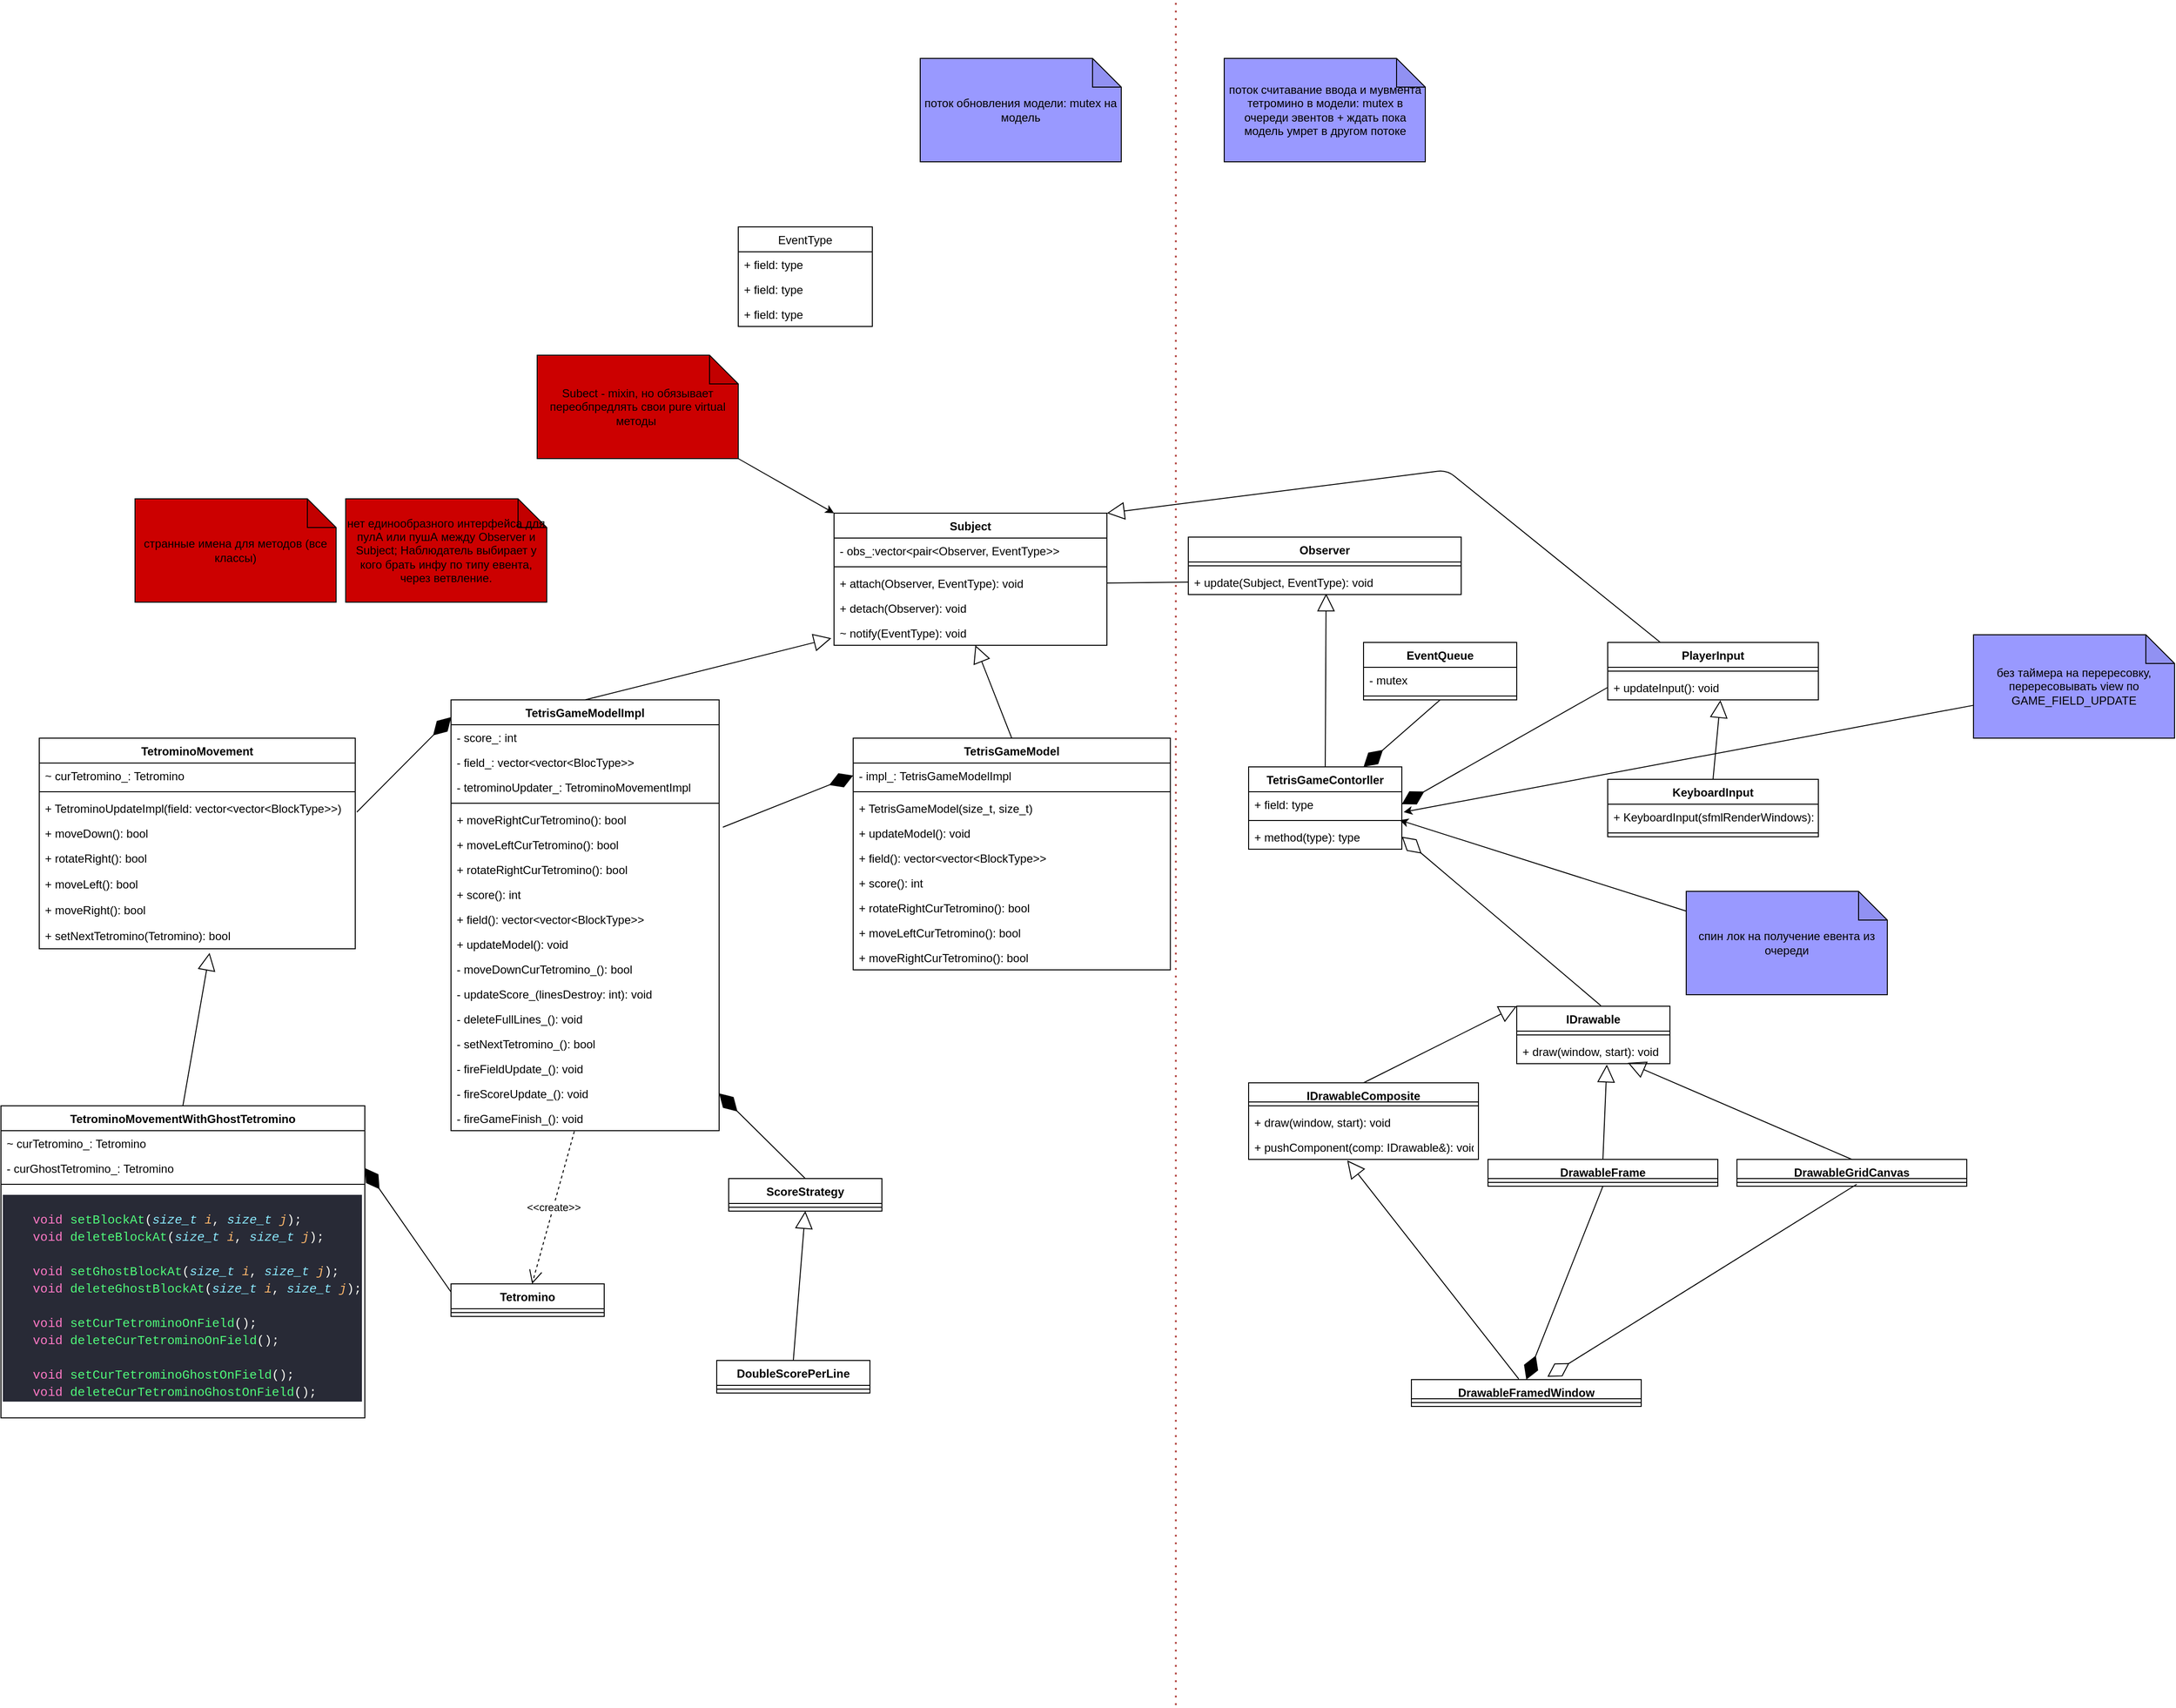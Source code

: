 <mxfile>
    <diagram id="_--73czT6XnS3qFvrzFN" name="Page-1">
        <mxGraphModel dx="2150" dy="1434" grid="1" gridSize="10" guides="1" tooltips="0" connect="1" arrows="1" fold="1" page="1" pageScale="1" pageWidth="850" pageHeight="1100" math="0" shadow="0">
            <root>
                <mxCell id="0"/>
                <mxCell id="1" parent="0"/>
                <mxCell id="6" value="IDrawable&#10;" style="swimlane;fontStyle=1;align=center;verticalAlign=top;childLayout=stackLayout;horizontal=1;startSize=26;horizontalStack=0;resizeParent=1;resizeParentMax=0;resizeLast=0;collapsible=1;marginBottom=0;" parent="1" vertex="1">
                    <mxGeometry x="1673" y="1140" width="160" height="60" as="geometry"/>
                </mxCell>
                <mxCell id="8" value="" style="line;strokeWidth=1;fillColor=none;align=left;verticalAlign=middle;spacingTop=-1;spacingLeft=3;spacingRight=3;rotatable=0;labelPosition=right;points=[];portConstraint=eastwest;strokeColor=inherit;" parent="6" vertex="1">
                    <mxGeometry y="26" width="160" height="8" as="geometry"/>
                </mxCell>
                <mxCell id="9" value="+ draw(window, start): void" style="text;strokeColor=none;fillColor=none;align=left;verticalAlign=top;spacingLeft=4;spacingRight=4;overflow=hidden;rotatable=0;points=[[0,0.5],[1,0.5]];portConstraint=eastwest;" parent="6" vertex="1">
                    <mxGeometry y="34" width="160" height="26" as="geometry"/>
                </mxCell>
                <mxCell id="10" value="IDrawableComposite&#10;&#10;" style="swimlane;fontStyle=1;align=center;verticalAlign=top;childLayout=stackLayout;horizontal=1;startSize=20;horizontalStack=0;resizeParent=1;resizeParentMax=0;resizeLast=0;collapsible=1;marginBottom=0;" parent="1" vertex="1">
                    <mxGeometry x="1393" y="1220" width="240" height="80" as="geometry"/>
                </mxCell>
                <mxCell id="11" value="" style="line;strokeWidth=1;fillColor=none;align=left;verticalAlign=middle;spacingTop=-1;spacingLeft=3;spacingRight=3;rotatable=0;labelPosition=right;points=[];portConstraint=eastwest;strokeColor=inherit;" parent="10" vertex="1">
                    <mxGeometry y="20" width="240" height="8" as="geometry"/>
                </mxCell>
                <mxCell id="12" value="+ draw(window, start): void" style="text;strokeColor=none;fillColor=none;align=left;verticalAlign=top;spacingLeft=4;spacingRight=4;overflow=hidden;rotatable=0;points=[[0,0.5],[1,0.5]];portConstraint=eastwest;" parent="10" vertex="1">
                    <mxGeometry y="28" width="240" height="26" as="geometry"/>
                </mxCell>
                <mxCell id="13" value="+ pushComponent(comp: IDrawable&amp;): void" style="text;strokeColor=none;fillColor=none;align=left;verticalAlign=top;spacingLeft=4;spacingRight=4;overflow=hidden;rotatable=0;points=[[0,0.5],[1,0.5]];portConstraint=eastwest;" parent="10" vertex="1">
                    <mxGeometry y="54" width="240" height="26" as="geometry"/>
                </mxCell>
                <mxCell id="15" value="" style="endArrow=block;endSize=16;endFill=0;html=1;entryX=0;entryY=0;entryDx=0;entryDy=0;exitX=0.5;exitY=0;exitDx=0;exitDy=0;" parent="1" source="10" target="6" edge="1">
                    <mxGeometry x="0.003" y="-21" width="160" relative="1" as="geometry">
                        <mxPoint x="1653" y="1400" as="sourcePoint"/>
                        <mxPoint x="1813" y="1400" as="targetPoint"/>
                        <mxPoint as="offset"/>
                    </mxGeometry>
                </mxCell>
                <mxCell id="16" value="DrawableFrame" style="swimlane;fontStyle=1;align=center;verticalAlign=top;childLayout=stackLayout;horizontal=1;startSize=20;horizontalStack=0;resizeParent=1;resizeParentMax=0;resizeLast=0;collapsible=1;marginBottom=0;" parent="1" vertex="1">
                    <mxGeometry x="1643" y="1300" width="240" height="28" as="geometry"/>
                </mxCell>
                <mxCell id="17" value="" style="line;strokeWidth=1;fillColor=none;align=left;verticalAlign=middle;spacingTop=-1;spacingLeft=3;spacingRight=3;rotatable=0;labelPosition=right;points=[];portConstraint=eastwest;strokeColor=inherit;" parent="16" vertex="1">
                    <mxGeometry y="20" width="240" height="8" as="geometry"/>
                </mxCell>
                <mxCell id="23" value="DrawableFramedWindow" style="swimlane;fontStyle=1;align=center;verticalAlign=top;childLayout=stackLayout;horizontal=1;startSize=20;horizontalStack=0;resizeParent=1;resizeParentMax=0;resizeLast=0;collapsible=1;marginBottom=0;" parent="1" vertex="1">
                    <mxGeometry x="1563" y="1530" width="240" height="28" as="geometry"/>
                </mxCell>
                <mxCell id="24" value="" style="line;strokeWidth=1;fillColor=none;align=left;verticalAlign=middle;spacingTop=-1;spacingLeft=3;spacingRight=3;rotatable=0;labelPosition=right;points=[];portConstraint=eastwest;strokeColor=inherit;" parent="23" vertex="1">
                    <mxGeometry y="20" width="240" height="8" as="geometry"/>
                </mxCell>
                <mxCell id="27" value="" style="endArrow=block;endSize=16;endFill=0;html=1;entryX=0.588;entryY=1.038;entryDx=0;entryDy=0;entryPerimeter=0;exitX=0.5;exitY=0;exitDx=0;exitDy=0;" parent="1" source="16" target="9" edge="1">
                    <mxGeometry x="0.003" y="-21" width="160" relative="1" as="geometry">
                        <mxPoint x="1493" y="1310" as="sourcePoint"/>
                        <mxPoint x="1691.08" y="1200.988" as="targetPoint"/>
                        <mxPoint as="offset"/>
                    </mxGeometry>
                </mxCell>
                <mxCell id="28" value="" style="endArrow=block;endSize=16;endFill=0;html=1;entryX=0.429;entryY=1.038;entryDx=0;entryDy=0;entryPerimeter=0;exitX=0.467;exitY=-0.025;exitDx=0;exitDy=0;exitPerimeter=0;" parent="1" source="23" target="13" edge="1">
                    <mxGeometry x="0.003" y="-21" width="160" relative="1" as="geometry">
                        <mxPoint x="1823" y="1310" as="sourcePoint"/>
                        <mxPoint x="1707.08" y="1200.988" as="targetPoint"/>
                        <mxPoint as="offset"/>
                    </mxGeometry>
                </mxCell>
                <mxCell id="31" value="DrawableGridCanvas" style="swimlane;fontStyle=1;align=center;verticalAlign=top;childLayout=stackLayout;horizontal=1;startSize=20;horizontalStack=0;resizeParent=1;resizeParentMax=0;resizeLast=0;collapsible=1;marginBottom=0;" parent="1" vertex="1">
                    <mxGeometry x="1903" y="1300" width="240" height="28" as="geometry"/>
                </mxCell>
                <mxCell id="32" value="" style="line;strokeWidth=1;fillColor=none;align=left;verticalAlign=middle;spacingTop=-1;spacingLeft=3;spacingRight=3;rotatable=0;labelPosition=right;points=[];portConstraint=eastwest;strokeColor=inherit;" parent="31" vertex="1">
                    <mxGeometry y="20" width="240" height="8" as="geometry"/>
                </mxCell>
                <mxCell id="34" value="" style="endArrow=block;endSize=16;endFill=0;html=1;entryX=0.725;entryY=0.962;entryDx=0;entryDy=0;entryPerimeter=0;exitX=0.5;exitY=0;exitDx=0;exitDy=0;" parent="1" source="31" target="9" edge="1">
                    <mxGeometry x="0.003" y="-21" width="160" relative="1" as="geometry">
                        <mxPoint x="1823" y="1310" as="sourcePoint"/>
                        <mxPoint x="1997.08" y="1230.988" as="targetPoint"/>
                        <mxPoint as="offset"/>
                    </mxGeometry>
                </mxCell>
                <mxCell id="36" value="" style="endArrow=diamondThin;endFill=0;endSize=24;html=1;exitX=0.521;exitY=0.75;exitDx=0;exitDy=0;entryX=0.592;entryY=-0.107;entryDx=0;entryDy=0;exitPerimeter=0;entryPerimeter=0;" parent="1" source="32" target="23" edge="1">
                    <mxGeometry width="160" relative="1" as="geometry">
                        <mxPoint x="1793" y="1338" as="sourcePoint"/>
                        <mxPoint x="1673" y="1520" as="targetPoint"/>
                    </mxGeometry>
                </mxCell>
                <mxCell id="37" value="" style="endArrow=diamondThin;endFill=1;endSize=24;html=1;exitX=0.5;exitY=1;exitDx=0;exitDy=0;entryX=0.5;entryY=0;entryDx=0;entryDy=0;" parent="1" source="16" target="23" edge="1">
                    <mxGeometry width="160" relative="1" as="geometry">
                        <mxPoint x="1783" y="1490" as="sourcePoint"/>
                        <mxPoint x="1943" y="1490" as="targetPoint"/>
                    </mxGeometry>
                </mxCell>
                <mxCell id="42" value="Tetromino" style="swimlane;fontStyle=1;align=center;verticalAlign=top;childLayout=stackLayout;horizontal=1;startSize=26;horizontalStack=0;resizeParent=1;resizeParentMax=0;resizeLast=0;collapsible=1;marginBottom=0;" parent="1" vertex="1">
                    <mxGeometry x="560" y="1430" width="160" height="34" as="geometry"/>
                </mxCell>
                <mxCell id="43" value="" style="line;strokeWidth=1;fillColor=none;align=left;verticalAlign=middle;spacingTop=-1;spacingLeft=3;spacingRight=3;rotatable=0;labelPosition=right;points=[];portConstraint=eastwest;strokeColor=inherit;" parent="42" vertex="1">
                    <mxGeometry y="26" width="160" height="8" as="geometry"/>
                </mxCell>
                <mxCell id="48" value="Subject" style="swimlane;fontStyle=1;align=center;verticalAlign=top;childLayout=stackLayout;horizontal=1;startSize=26;horizontalStack=0;resizeParent=1;resizeParentMax=0;resizeLast=0;collapsible=1;marginBottom=0;" parent="1" vertex="1">
                    <mxGeometry x="960" y="625" width="285" height="138" as="geometry"/>
                </mxCell>
                <mxCell id="49" value="- obs_:vector&lt;pair&lt;Observer, EventType&gt;&gt;" style="text;strokeColor=none;fillColor=none;align=left;verticalAlign=top;spacingLeft=4;spacingRight=4;overflow=hidden;rotatable=0;points=[[0,0.5],[1,0.5]];portConstraint=eastwest;" parent="48" vertex="1">
                    <mxGeometry y="26" width="285" height="26" as="geometry"/>
                </mxCell>
                <mxCell id="50" value="" style="line;strokeWidth=1;fillColor=none;align=left;verticalAlign=middle;spacingTop=-1;spacingLeft=3;spacingRight=3;rotatable=0;labelPosition=right;points=[];portConstraint=eastwest;strokeColor=inherit;" parent="48" vertex="1">
                    <mxGeometry y="52" width="285" height="8" as="geometry"/>
                </mxCell>
                <mxCell id="51" value="+ attach(Observer, EventType): void" style="text;strokeColor=none;fillColor=none;align=left;verticalAlign=top;spacingLeft=4;spacingRight=4;overflow=hidden;rotatable=0;points=[[0,0.5],[1,0.5]];portConstraint=eastwest;" parent="48" vertex="1">
                    <mxGeometry y="60" width="285" height="26" as="geometry"/>
                </mxCell>
                <mxCell id="53" value="+ detach(Observer): void" style="text;strokeColor=none;fillColor=none;align=left;verticalAlign=top;spacingLeft=4;spacingRight=4;overflow=hidden;rotatable=0;points=[[0,0.5],[1,0.5]];portConstraint=eastwest;" parent="48" vertex="1">
                    <mxGeometry y="86" width="285" height="26" as="geometry"/>
                </mxCell>
                <mxCell id="52" value="~ notify(EventType): void" style="text;strokeColor=none;fillColor=none;align=left;verticalAlign=top;spacingLeft=4;spacingRight=4;overflow=hidden;rotatable=0;points=[[0,0.5],[1,0.5]];portConstraint=eastwest;" parent="48" vertex="1">
                    <mxGeometry y="112" width="285" height="26" as="geometry"/>
                </mxCell>
                <mxCell id="54" value="Observer" style="swimlane;fontStyle=1;align=center;verticalAlign=top;childLayout=stackLayout;horizontal=1;startSize=26;horizontalStack=0;resizeParent=1;resizeParentMax=0;resizeLast=0;collapsible=1;marginBottom=0;" parent="1" vertex="1">
                    <mxGeometry x="1330" y="650" width="285" height="60" as="geometry"/>
                </mxCell>
                <mxCell id="56" value="" style="line;strokeWidth=1;fillColor=none;align=left;verticalAlign=middle;spacingTop=-1;spacingLeft=3;spacingRight=3;rotatable=0;labelPosition=right;points=[];portConstraint=eastwest;strokeColor=inherit;" parent="54" vertex="1">
                    <mxGeometry y="26" width="285" height="8" as="geometry"/>
                </mxCell>
                <mxCell id="59" value="+ update(Subject, EventType): void" style="text;strokeColor=none;fillColor=none;align=left;verticalAlign=top;spacingLeft=4;spacingRight=4;overflow=hidden;rotatable=0;points=[[0,0.5],[1,0.5]];portConstraint=eastwest;" parent="54" vertex="1">
                    <mxGeometry y="34" width="285" height="26" as="geometry"/>
                </mxCell>
                <mxCell id="61" value="" style="endArrow=none;html=1;entryX=0;entryY=0.5;entryDx=0;entryDy=0;exitX=1;exitY=0.5;exitDx=0;exitDy=0;" parent="1" source="51" target="59" edge="1">
                    <mxGeometry width="50" height="50" relative="1" as="geometry">
                        <mxPoint x="1200" y="750" as="sourcePoint"/>
                        <mxPoint x="1250" y="700" as="targetPoint"/>
                    </mxGeometry>
                </mxCell>
                <mxCell id="62" value="TetrisGameModel" style="swimlane;fontStyle=1;align=center;verticalAlign=top;childLayout=stackLayout;horizontal=1;startSize=26;horizontalStack=0;resizeParent=1;resizeParentMax=0;resizeLast=0;collapsible=1;marginBottom=0;" parent="1" vertex="1">
                    <mxGeometry x="980" y="860" width="331.25" height="242" as="geometry"/>
                </mxCell>
                <mxCell id="63" value="- impl_: TetrisGameModelImpl" style="text;strokeColor=none;fillColor=none;align=left;verticalAlign=top;spacingLeft=4;spacingRight=4;overflow=hidden;rotatable=0;points=[[0,0.5],[1,0.5]];portConstraint=eastwest;" parent="62" vertex="1">
                    <mxGeometry y="26" width="331.25" height="26" as="geometry"/>
                </mxCell>
                <mxCell id="64" value="" style="line;strokeWidth=1;fillColor=none;align=left;verticalAlign=middle;spacingTop=-1;spacingLeft=3;spacingRight=3;rotatable=0;labelPosition=right;points=[];portConstraint=eastwest;strokeColor=inherit;" parent="62" vertex="1">
                    <mxGeometry y="52" width="331.25" height="8" as="geometry"/>
                </mxCell>
                <mxCell id="94" value="+ TetrisGameModel(size_t, size_t)" style="text;strokeColor=none;fillColor=none;align=left;verticalAlign=top;spacingLeft=4;spacingRight=4;overflow=hidden;rotatable=0;points=[[0,0.5],[1,0.5]];portConstraint=eastwest;" parent="62" vertex="1">
                    <mxGeometry y="60" width="331.25" height="26" as="geometry"/>
                </mxCell>
                <mxCell id="65" value="+ updateModel(): void" style="text;strokeColor=none;fillColor=none;align=left;verticalAlign=top;spacingLeft=4;spacingRight=4;overflow=hidden;rotatable=0;points=[[0,0.5],[1,0.5]];portConstraint=eastwest;" parent="62" vertex="1">
                    <mxGeometry y="86" width="331.25" height="26" as="geometry"/>
                </mxCell>
                <mxCell id="83" value="+ field(): vector&lt;vector&lt;BlockType&gt;&gt;" style="text;strokeColor=none;fillColor=none;align=left;verticalAlign=top;spacingLeft=4;spacingRight=4;overflow=hidden;rotatable=0;points=[[0,0.5],[1,0.5]];portConstraint=eastwest;" parent="62" vertex="1">
                    <mxGeometry y="112" width="331.25" height="26" as="geometry"/>
                </mxCell>
                <mxCell id="88" value="+ score(): int" style="text;strokeColor=none;fillColor=none;align=left;verticalAlign=top;spacingLeft=4;spacingRight=4;overflow=hidden;rotatable=0;points=[[0,0.5],[1,0.5]];portConstraint=eastwest;" parent="62" vertex="1">
                    <mxGeometry y="138" width="331.25" height="26" as="geometry"/>
                </mxCell>
                <mxCell id="89" value="+ rotateRightCurTetromino(): bool" style="text;strokeColor=none;fillColor=none;align=left;verticalAlign=top;spacingLeft=4;spacingRight=4;overflow=hidden;rotatable=0;points=[[0,0.5],[1,0.5]];portConstraint=eastwest;" parent="62" vertex="1">
                    <mxGeometry y="164" width="331.25" height="26" as="geometry"/>
                </mxCell>
                <mxCell id="90" value="+ moveLeftCurTetromino(): bool" style="text;strokeColor=none;fillColor=none;align=left;verticalAlign=top;spacingLeft=4;spacingRight=4;overflow=hidden;rotatable=0;points=[[0,0.5],[1,0.5]];portConstraint=eastwest;" parent="62" vertex="1">
                    <mxGeometry y="190" width="331.25" height="26" as="geometry"/>
                </mxCell>
                <mxCell id="92" value="+ moveRightCurTetromino(): bool" style="text;strokeColor=none;fillColor=none;align=left;verticalAlign=top;spacingLeft=4;spacingRight=4;overflow=hidden;rotatable=0;points=[[0,0.5],[1,0.5]];portConstraint=eastwest;" parent="62" vertex="1">
                    <mxGeometry y="216" width="331.25" height="26" as="geometry"/>
                </mxCell>
                <mxCell id="66" value="" style="endArrow=block;endSize=16;endFill=0;html=1;exitX=0.5;exitY=0;exitDx=0;exitDy=0;" parent="1" source="62" target="52" edge="1">
                    <mxGeometry x="0.003" y="-21" width="160" relative="1" as="geometry">
                        <mxPoint x="1054" y="910.99" as="sourcePoint"/>
                        <mxPoint x="880.0" y="810.002" as="targetPoint"/>
                        <mxPoint as="offset"/>
                    </mxGeometry>
                </mxCell>
                <mxCell id="67" value="TetrisGameContorller" style="swimlane;fontStyle=1;align=center;verticalAlign=top;childLayout=stackLayout;horizontal=1;startSize=26;horizontalStack=0;resizeParent=1;resizeParentMax=0;resizeLast=0;collapsible=1;marginBottom=0;" parent="1" vertex="1">
                    <mxGeometry x="1393" y="890" width="160" height="86" as="geometry"/>
                </mxCell>
                <mxCell id="68" value="+ field: type" style="text;strokeColor=none;fillColor=none;align=left;verticalAlign=top;spacingLeft=4;spacingRight=4;overflow=hidden;rotatable=0;points=[[0,0.5],[1,0.5]];portConstraint=eastwest;" parent="67" vertex="1">
                    <mxGeometry y="26" width="160" height="26" as="geometry"/>
                </mxCell>
                <mxCell id="69" value="" style="line;strokeWidth=1;fillColor=none;align=left;verticalAlign=middle;spacingTop=-1;spacingLeft=3;spacingRight=3;rotatable=0;labelPosition=right;points=[];portConstraint=eastwest;strokeColor=inherit;" parent="67" vertex="1">
                    <mxGeometry y="52" width="160" height="8" as="geometry"/>
                </mxCell>
                <mxCell id="70" value="+ method(type): type" style="text;strokeColor=none;fillColor=none;align=left;verticalAlign=top;spacingLeft=4;spacingRight=4;overflow=hidden;rotatable=0;points=[[0,0.5],[1,0.5]];portConstraint=eastwest;" parent="67" vertex="1">
                    <mxGeometry y="60" width="160" height="26" as="geometry"/>
                </mxCell>
                <mxCell id="71" value="" style="endArrow=block;endSize=16;endFill=0;html=1;exitX=0.5;exitY=0;exitDx=0;exitDy=0;entryX=0.505;entryY=0.962;entryDx=0;entryDy=0;entryPerimeter=0;" parent="1" source="67" target="59" edge="1">
                    <mxGeometry x="0.003" y="-21" width="160" relative="1" as="geometry">
                        <mxPoint x="1490" y="842" as="sourcePoint"/>
                        <mxPoint x="1490" y="710" as="targetPoint"/>
                        <mxPoint as="offset"/>
                    </mxGeometry>
                </mxCell>
                <mxCell id="85" value="поток обновления модели: mutex на модель" style="shape=note;whiteSpace=wrap;html=1;backgroundOutline=1;darkOpacity=0.05;fillColor=#9999FF;" parent="1" vertex="1">
                    <mxGeometry x="1050" y="150" width="210" height="108" as="geometry"/>
                </mxCell>
                <mxCell id="99" value="TetrisGameModelImpl" style="swimlane;fontStyle=1;align=center;verticalAlign=top;childLayout=stackLayout;horizontal=1;startSize=26;horizontalStack=0;resizeParent=1;resizeParentMax=0;resizeLast=0;collapsible=1;marginBottom=0;" parent="1" vertex="1">
                    <mxGeometry x="560" y="820" width="280" height="450" as="geometry"/>
                </mxCell>
                <mxCell id="133" value="- score_: int" style="text;strokeColor=none;fillColor=none;align=left;verticalAlign=top;spacingLeft=4;spacingRight=4;overflow=hidden;rotatable=0;points=[[0,0.5],[1,0.5]];portConstraint=eastwest;" parent="99" vertex="1">
                    <mxGeometry y="26" width="280" height="26" as="geometry"/>
                </mxCell>
                <mxCell id="141" value="- field_: vector&lt;vector&lt;BlocType&gt;&gt;" style="text;strokeColor=none;fillColor=none;align=left;verticalAlign=top;spacingLeft=4;spacingRight=4;overflow=hidden;rotatable=0;points=[[0,0.5],[1,0.5]];portConstraint=eastwest;" parent="99" vertex="1">
                    <mxGeometry y="52" width="280" height="26" as="geometry"/>
                </mxCell>
                <mxCell id="149" value="- tetrominoUpdater_: TetrominoMovementImpl" style="text;strokeColor=none;fillColor=none;align=left;verticalAlign=top;spacingLeft=4;spacingRight=4;overflow=hidden;rotatable=0;points=[[0,0.5],[1,0.5]];portConstraint=eastwest;" parent="99" vertex="1">
                    <mxGeometry y="78" width="280" height="26" as="geometry"/>
                </mxCell>
                <mxCell id="101" value="" style="line;strokeWidth=1;fillColor=none;align=left;verticalAlign=middle;spacingTop=-1;spacingLeft=3;spacingRight=3;rotatable=0;labelPosition=right;points=[];portConstraint=eastwest;strokeColor=inherit;" parent="99" vertex="1">
                    <mxGeometry y="104" width="280" height="8" as="geometry"/>
                </mxCell>
                <mxCell id="121" value="+ moveRightCurTetromino(): bool&#10;" style="text;strokeColor=none;fillColor=none;align=left;verticalAlign=top;spacingLeft=4;spacingRight=4;overflow=hidden;rotatable=0;points=[[0,0.5],[1,0.5]];portConstraint=eastwest;" parent="99" vertex="1">
                    <mxGeometry y="112" width="280" height="26" as="geometry"/>
                </mxCell>
                <mxCell id="120" value="+ moveLeftCurTetromino(): bool&#10;" style="text;strokeColor=none;fillColor=none;align=left;verticalAlign=top;spacingLeft=4;spacingRight=4;overflow=hidden;rotatable=0;points=[[0,0.5],[1,0.5]];portConstraint=eastwest;" parent="99" vertex="1">
                    <mxGeometry y="138" width="280" height="26" as="geometry"/>
                </mxCell>
                <mxCell id="119" value="+ rotateRightCurTetromino(): bool&#10;&#10;" style="text;strokeColor=none;fillColor=none;align=left;verticalAlign=top;spacingLeft=4;spacingRight=4;overflow=hidden;rotatable=0;points=[[0,0.5],[1,0.5]];portConstraint=eastwest;" parent="99" vertex="1">
                    <mxGeometry y="164" width="280" height="26" as="geometry"/>
                </mxCell>
                <mxCell id="118" value="+ score(): int" style="text;strokeColor=none;fillColor=none;align=left;verticalAlign=top;spacingLeft=4;spacingRight=4;overflow=hidden;rotatable=0;points=[[0,0.5],[1,0.5]];portConstraint=eastwest;" parent="99" vertex="1">
                    <mxGeometry y="190" width="280" height="26" as="geometry"/>
                </mxCell>
                <mxCell id="117" value="+ field(): vector&lt;vector&lt;BlockType&gt;&gt;" style="text;strokeColor=none;fillColor=none;align=left;verticalAlign=top;spacingLeft=4;spacingRight=4;overflow=hidden;rotatable=0;points=[[0,0.5],[1,0.5]];portConstraint=eastwest;" parent="99" vertex="1">
                    <mxGeometry y="216" width="280" height="26" as="geometry"/>
                </mxCell>
                <mxCell id="116" value="+ updateModel(): void" style="text;strokeColor=none;fillColor=none;align=left;verticalAlign=top;spacingLeft=4;spacingRight=4;overflow=hidden;rotatable=0;points=[[0,0.5],[1,0.5]];portConstraint=eastwest;" parent="99" vertex="1">
                    <mxGeometry y="242" width="280" height="26" as="geometry"/>
                </mxCell>
                <mxCell id="146" value="- moveDownCurTetromino_(): bool" style="text;strokeColor=none;fillColor=none;align=left;verticalAlign=top;spacingLeft=4;spacingRight=4;overflow=hidden;rotatable=0;points=[[0,0.5],[1,0.5]];portConstraint=eastwest;" parent="99" vertex="1">
                    <mxGeometry y="268" width="280" height="26" as="geometry"/>
                </mxCell>
                <mxCell id="102" value="- updateScore_(linesDestroy: int): void" style="text;strokeColor=none;fillColor=none;align=left;verticalAlign=top;spacingLeft=4;spacingRight=4;overflow=hidden;rotatable=0;points=[[0,0.5],[1,0.5]];portConstraint=eastwest;" parent="99" vertex="1">
                    <mxGeometry y="294" width="280" height="26" as="geometry"/>
                </mxCell>
                <mxCell id="167" value="- deleteFullLines_(): void" style="text;strokeColor=none;fillColor=none;align=left;verticalAlign=top;spacingLeft=4;spacingRight=4;overflow=hidden;rotatable=0;points=[[0,0.5],[1,0.5]];portConstraint=eastwest;" parent="99" vertex="1">
                    <mxGeometry y="320" width="280" height="26" as="geometry"/>
                </mxCell>
                <mxCell id="145" value="- setNextTetromino_(): bool" style="text;strokeColor=none;fillColor=none;align=left;verticalAlign=top;spacingLeft=4;spacingRight=4;overflow=hidden;rotatable=0;points=[[0,0.5],[1,0.5]];portConstraint=eastwest;" parent="99" vertex="1">
                    <mxGeometry y="346" width="280" height="26" as="geometry"/>
                </mxCell>
                <mxCell id="147" value="- fireFieldUpdate_(): void" style="text;strokeColor=none;fillColor=none;align=left;verticalAlign=top;spacingLeft=4;spacingRight=4;overflow=hidden;rotatable=0;points=[[0,0.5],[1,0.5]];portConstraint=eastwest;" parent="99" vertex="1">
                    <mxGeometry y="372" width="280" height="26" as="geometry"/>
                </mxCell>
                <mxCell id="148" value="- fireScoreUpdate_(): void" style="text;strokeColor=none;fillColor=none;align=left;verticalAlign=top;spacingLeft=4;spacingRight=4;overflow=hidden;rotatable=0;points=[[0,0.5],[1,0.5]];portConstraint=eastwest;" parent="99" vertex="1">
                    <mxGeometry y="398" width="280" height="26" as="geometry"/>
                </mxCell>
                <mxCell id="217" value="- fireGameFinish_(): void" style="text;strokeColor=none;fillColor=none;align=left;verticalAlign=top;spacingLeft=4;spacingRight=4;overflow=hidden;rotatable=0;points=[[0,0.5],[1,0.5]];portConstraint=eastwest;" parent="99" vertex="1">
                    <mxGeometry y="424" width="280" height="26" as="geometry"/>
                </mxCell>
                <mxCell id="103" value="" style="endArrow=diamondThin;endFill=1;endSize=24;html=1;exitX=1.014;exitY=0.808;exitDx=0;exitDy=0;entryX=0;entryY=0.5;entryDx=0;entryDy=0;exitPerimeter=0;" parent="1" source="121" target="63" edge="1">
                    <mxGeometry width="160" relative="1" as="geometry">
                        <mxPoint x="800" y="883.0" as="sourcePoint"/>
                        <mxPoint x="1150" y="960" as="targetPoint"/>
                    </mxGeometry>
                </mxCell>
                <mxCell id="132" value="" style="endArrow=block;endSize=16;endFill=0;html=1;exitX=0.5;exitY=0;exitDx=0;exitDy=0;entryX=-0.01;entryY=0.718;entryDx=0;entryDy=0;entryPerimeter=0;" parent="1" source="99" target="52" edge="1">
                    <mxGeometry x="0.003" y="-21" width="160" relative="1" as="geometry">
                        <mxPoint x="1112.505" y="854" as="sourcePoint"/>
                        <mxPoint x="1112.501" y="773.0" as="targetPoint"/>
                        <mxPoint as="offset"/>
                    </mxGeometry>
                </mxCell>
                <mxCell id="142" value="TetrominoMovement" style="swimlane;fontStyle=1;align=center;verticalAlign=top;childLayout=stackLayout;horizontal=1;startSize=26;horizontalStack=0;resizeParent=1;resizeParentMax=0;resizeLast=0;collapsible=1;marginBottom=0;" parent="1" vertex="1">
                    <mxGeometry x="130" y="860" width="330" height="220" as="geometry"/>
                </mxCell>
                <mxCell id="136" value="~ curTetromino_: Tetromino" style="text;strokeColor=none;fillColor=none;align=left;verticalAlign=top;spacingLeft=4;spacingRight=4;overflow=hidden;rotatable=0;points=[[0,0.5],[1,0.5]];portConstraint=eastwest;" parent="142" vertex="1">
                    <mxGeometry y="26" width="330" height="26" as="geometry"/>
                </mxCell>
                <mxCell id="143" value="" style="line;strokeWidth=1;fillColor=none;align=left;verticalAlign=middle;spacingTop=-1;spacingLeft=3;spacingRight=3;rotatable=0;labelPosition=right;points=[];portConstraint=eastwest;strokeColor=inherit;" parent="142" vertex="1">
                    <mxGeometry y="52" width="330" height="8" as="geometry"/>
                </mxCell>
                <mxCell id="151" value="+ TetrominoUpdateImpl(field: vector&lt;vector&lt;BlockType&gt;&gt;)" style="text;strokeColor=none;fillColor=none;align=left;verticalAlign=top;spacingLeft=4;spacingRight=4;overflow=hidden;rotatable=0;points=[[0,0.5],[1,0.5]];portConstraint=eastwest;" parent="142" vertex="1">
                    <mxGeometry y="60" width="330" height="26" as="geometry"/>
                </mxCell>
                <mxCell id="144" value="+ moveDown(): bool" style="text;strokeColor=none;fillColor=none;align=left;verticalAlign=top;spacingLeft=4;spacingRight=4;overflow=hidden;rotatable=0;points=[[0,0.5],[1,0.5]];portConstraint=eastwest;" parent="142" vertex="1">
                    <mxGeometry y="86" width="330" height="26" as="geometry"/>
                </mxCell>
                <mxCell id="152" value="+ rotateRight(): bool" style="text;strokeColor=none;fillColor=none;align=left;verticalAlign=top;spacingLeft=4;spacingRight=4;overflow=hidden;rotatable=0;points=[[0,0.5],[1,0.5]];portConstraint=eastwest;" parent="142" vertex="1">
                    <mxGeometry y="112" width="330" height="27" as="geometry"/>
                </mxCell>
                <mxCell id="154" value="+ moveLeft(): bool" style="text;strokeColor=none;fillColor=none;align=left;verticalAlign=top;spacingLeft=4;spacingRight=4;overflow=hidden;rotatable=0;points=[[0,0.5],[1,0.5]];portConstraint=eastwest;" parent="142" vertex="1">
                    <mxGeometry y="139" width="330" height="27" as="geometry"/>
                </mxCell>
                <mxCell id="155" value="+ moveRight(): bool" style="text;strokeColor=none;fillColor=none;align=left;verticalAlign=top;spacingLeft=4;spacingRight=4;overflow=hidden;rotatable=0;points=[[0,0.5],[1,0.5]];portConstraint=eastwest;" parent="142" vertex="1">
                    <mxGeometry y="166" width="330" height="27" as="geometry"/>
                </mxCell>
                <mxCell id="156" value="+ setNextTetromino(Tetromino): bool" style="text;strokeColor=none;fillColor=none;align=left;verticalAlign=top;spacingLeft=4;spacingRight=4;overflow=hidden;rotatable=0;points=[[0,0.5],[1,0.5]];portConstraint=eastwest;" parent="142" vertex="1">
                    <mxGeometry y="193" width="330" height="27" as="geometry"/>
                </mxCell>
                <mxCell id="150" value="" style="endArrow=diamondThin;endFill=1;endSize=24;html=1;exitX=1.005;exitY=0.351;exitDx=0;exitDy=0;entryX=0.001;entryY=0.04;entryDx=0;entryDy=0;exitPerimeter=0;entryPerimeter=0;" parent="1" source="142" target="99" edge="1">
                    <mxGeometry width="160" relative="1" as="geometry">
                        <mxPoint x="366.62" y="870.008" as="sourcePoint"/>
                        <mxPoint x="490.0" y="800.0" as="targetPoint"/>
                    </mxGeometry>
                </mxCell>
                <mxCell id="157" value="TetrominoMovementWithGhostTetromino" style="swimlane;fontStyle=1;align=center;verticalAlign=top;childLayout=stackLayout;horizontal=1;startSize=26;horizontalStack=0;resizeParent=1;resizeParentMax=0;resizeLast=0;collapsible=1;marginBottom=0;" parent="1" vertex="1">
                    <mxGeometry x="90" y="1244" width="380" height="326" as="geometry"/>
                </mxCell>
                <mxCell id="158" value="~ curTetromino_: Tetromino" style="text;strokeColor=none;fillColor=none;align=left;verticalAlign=top;spacingLeft=4;spacingRight=4;overflow=hidden;rotatable=0;points=[[0,0.5],[1,0.5]];portConstraint=eastwest;" parent="157" vertex="1">
                    <mxGeometry y="26" width="380" height="26" as="geometry"/>
                </mxCell>
                <mxCell id="166" value="- curGhostTetromino_: Tetromino" style="text;strokeColor=none;fillColor=none;align=left;verticalAlign=top;spacingLeft=4;spacingRight=4;overflow=hidden;rotatable=0;points=[[0,0.5],[1,0.5]];portConstraint=eastwest;" parent="157" vertex="1">
                    <mxGeometry y="52" width="380" height="26" as="geometry"/>
                </mxCell>
                <mxCell id="159" value="" style="line;strokeWidth=1;fillColor=none;align=left;verticalAlign=middle;spacingTop=-1;spacingLeft=3;spacingRight=3;rotatable=0;labelPosition=right;points=[];portConstraint=eastwest;strokeColor=inherit;" parent="157" vertex="1">
                    <mxGeometry y="78" width="380" height="8" as="geometry"/>
                </mxCell>
                <mxCell id="172" value="&lt;div style=&quot;color: rgb(248, 248, 242); background-color: rgb(40, 42, 54); font-family: &amp;quot;JetBrains Mono&amp;quot;, &amp;quot;Courier New&amp;quot;, monospace, Consolas, &amp;quot;Courier New&amp;quot;, monospace; font-weight: normal; font-size: 13px; line-height: 18px;&quot;&gt;&lt;br&gt;&lt;div&gt;&lt;span style=&quot;color: #f8f8f2;&quot;&gt;&amp;nbsp; &amp;nbsp; &lt;/span&gt;&lt;span style=&quot;color: #ff79c6;&quot;&gt;void&lt;/span&gt;&lt;span style=&quot;color: #f8f8f2;&quot;&gt; &lt;/span&gt;&lt;span style=&quot;color: #50fa7b;&quot;&gt;setBlockAt&lt;/span&gt;&lt;span style=&quot;color: #f8f8f2;&quot;&gt;(&lt;/span&gt;&lt;span style=&quot;color: #8be9fd;font-style: italic;&quot;&gt;size_t&lt;/span&gt;&lt;span style=&quot;color: #f8f8f2;&quot;&gt; &lt;/span&gt;&lt;span style=&quot;color: #ffb86c;font-style: italic;&quot;&gt;i&lt;/span&gt;&lt;span style=&quot;color: #f8f8f2;&quot;&gt;, &lt;/span&gt;&lt;span style=&quot;color: #8be9fd;font-style: italic;&quot;&gt;size_t&lt;/span&gt;&lt;span style=&quot;color: #f8f8f2;&quot;&gt; &lt;/span&gt;&lt;span style=&quot;color: #ffb86c;font-style: italic;&quot;&gt;j&lt;/span&gt;&lt;span style=&quot;color: #f8f8f2;&quot;&gt;);&lt;/span&gt;&lt;/div&gt;&lt;div&gt;&lt;span style=&quot;color: #f8f8f2;&quot;&gt;&amp;nbsp; &amp;nbsp; &lt;/span&gt;&lt;span style=&quot;color: #ff79c6;&quot;&gt;void&lt;/span&gt;&lt;span style=&quot;color: #f8f8f2;&quot;&gt; &lt;/span&gt;&lt;span style=&quot;color: #50fa7b;&quot;&gt;deleteBlockAt&lt;/span&gt;&lt;span style=&quot;color: #f8f8f2;&quot;&gt;(&lt;/span&gt;&lt;span style=&quot;color: #8be9fd;font-style: italic;&quot;&gt;size_t&lt;/span&gt;&lt;span style=&quot;color: #f8f8f2;&quot;&gt; &lt;/span&gt;&lt;span style=&quot;color: #ffb86c;font-style: italic;&quot;&gt;i&lt;/span&gt;&lt;span style=&quot;color: #f8f8f2;&quot;&gt;, &lt;/span&gt;&lt;span style=&quot;color: #8be9fd;font-style: italic;&quot;&gt;size_t&lt;/span&gt;&lt;span style=&quot;color: #f8f8f2;&quot;&gt; &lt;/span&gt;&lt;span style=&quot;color: #ffb86c;font-style: italic;&quot;&gt;j&lt;/span&gt;&lt;span style=&quot;color: #f8f8f2;&quot;&gt;);&lt;/span&gt;&lt;/div&gt;&lt;br&gt;&lt;div&gt;&lt;span style=&quot;color: #f8f8f2;&quot;&gt;&amp;nbsp; &amp;nbsp; &lt;/span&gt;&lt;span style=&quot;color: #ff79c6;&quot;&gt;void&lt;/span&gt;&lt;span style=&quot;color: #f8f8f2;&quot;&gt; &lt;/span&gt;&lt;span style=&quot;color: #50fa7b;&quot;&gt;setGhostBlockAt&lt;/span&gt;&lt;span style=&quot;color: #f8f8f2;&quot;&gt;(&lt;/span&gt;&lt;span style=&quot;color: #8be9fd;font-style: italic;&quot;&gt;size_t&lt;/span&gt;&lt;span style=&quot;color: #f8f8f2;&quot;&gt; &lt;/span&gt;&lt;span style=&quot;color: #ffb86c;font-style: italic;&quot;&gt;i&lt;/span&gt;&lt;span style=&quot;color: #f8f8f2;&quot;&gt;, &lt;/span&gt;&lt;span style=&quot;color: #8be9fd;font-style: italic;&quot;&gt;size_t&lt;/span&gt;&lt;span style=&quot;color: #f8f8f2;&quot;&gt; &lt;/span&gt;&lt;span style=&quot;color: #ffb86c;font-style: italic;&quot;&gt;j&lt;/span&gt;&lt;span style=&quot;color: #f8f8f2;&quot;&gt;);&lt;/span&gt;&lt;/div&gt;&lt;div&gt;&lt;span style=&quot;color: #f8f8f2;&quot;&gt;&amp;nbsp; &amp;nbsp; &lt;/span&gt;&lt;span style=&quot;color: #ff79c6;&quot;&gt;void&lt;/span&gt;&lt;span style=&quot;color: #f8f8f2;&quot;&gt; &lt;/span&gt;&lt;span style=&quot;color: #50fa7b;&quot;&gt;deleteGhostBlockAt&lt;/span&gt;&lt;span style=&quot;color: #f8f8f2;&quot;&gt;(&lt;/span&gt;&lt;span style=&quot;color: #8be9fd;font-style: italic;&quot;&gt;size_t&lt;/span&gt;&lt;span style=&quot;color: #f8f8f2;&quot;&gt; &lt;/span&gt;&lt;span style=&quot;color: #ffb86c;font-style: italic;&quot;&gt;i&lt;/span&gt;&lt;span style=&quot;color: #f8f8f2;&quot;&gt;, &lt;/span&gt;&lt;span style=&quot;color: #8be9fd;font-style: italic;&quot;&gt;size_t&lt;/span&gt;&lt;span style=&quot;color: #f8f8f2;&quot;&gt; &lt;/span&gt;&lt;span style=&quot;color: #ffb86c;font-style: italic;&quot;&gt;j&lt;/span&gt;&lt;span style=&quot;color: #f8f8f2;&quot;&gt;);&lt;/span&gt;&lt;/div&gt;&lt;br&gt;&lt;div&gt;&lt;span style=&quot;color: #f8f8f2;&quot;&gt;&amp;nbsp; &amp;nbsp; &lt;/span&gt;&lt;span style=&quot;color: #ff79c6;&quot;&gt;void&lt;/span&gt;&lt;span style=&quot;color: #f8f8f2;&quot;&gt; &lt;/span&gt;&lt;span style=&quot;color: #50fa7b;&quot;&gt;setCurTetrominoOnField&lt;/span&gt;&lt;span style=&quot;color: #f8f8f2;&quot;&gt;(); &amp;nbsp; &amp;nbsp;&lt;/span&gt;&lt;/div&gt;&lt;div&gt;&lt;span style=&quot;color: #f8f8f2;&quot;&gt;&amp;nbsp; &amp;nbsp; &lt;/span&gt;&lt;span style=&quot;color: #ff79c6;&quot;&gt;void&lt;/span&gt;&lt;span style=&quot;color: #f8f8f2;&quot;&gt; &lt;/span&gt;&lt;span style=&quot;color: #50fa7b;&quot;&gt;deleteCurTetrominoOnField&lt;/span&gt;&lt;span style=&quot;color: #f8f8f2;&quot;&gt;();&lt;/span&gt;&lt;/div&gt;&lt;br&gt;&lt;div&gt;&lt;span style=&quot;color: #f8f8f2;&quot;&gt;&amp;nbsp; &amp;nbsp; &lt;/span&gt;&lt;span style=&quot;color: #ff79c6;&quot;&gt;void&lt;/span&gt;&lt;span style=&quot;color: #f8f8f2;&quot;&gt; &lt;/span&gt;&lt;span style=&quot;color: #50fa7b;&quot;&gt;setCurTetrominoGhostOnField&lt;/span&gt;&lt;span style=&quot;color: #f8f8f2;&quot;&gt;();&lt;/span&gt;&lt;/div&gt;&lt;div&gt;&lt;span style=&quot;color: #f8f8f2;&quot;&gt;&amp;nbsp; &amp;nbsp; &lt;/span&gt;&lt;span style=&quot;color: #ff79c6;&quot;&gt;void&lt;/span&gt;&lt;span style=&quot;color: #f8f8f2;&quot;&gt; &lt;/span&gt;&lt;span style=&quot;color: #50fa7b;&quot;&gt;deleteCurTetrominoGhostOnField&lt;/span&gt;&lt;span style=&quot;color: #f8f8f2;&quot;&gt;();&lt;/span&gt;&lt;/div&gt;&lt;/div&gt;" style="text;whiteSpace=wrap;html=1;" parent="157" vertex="1">
                    <mxGeometry y="86" width="380" height="240" as="geometry"/>
                </mxCell>
                <mxCell id="173" value="" style="endArrow=block;endSize=16;endFill=0;html=1;exitX=0.5;exitY=0;exitDx=0;exitDy=0;entryX=0.539;entryY=1.158;entryDx=0;entryDy=0;entryPerimeter=0;" parent="1" source="157" target="156" edge="1">
                    <mxGeometry x="0.003" y="-21" width="160" relative="1" as="geometry">
                        <mxPoint x="31.43" y="1214.33" as="sourcePoint"/>
                        <mxPoint x="288.58" y="1149.998" as="targetPoint"/>
                        <mxPoint as="offset"/>
                    </mxGeometry>
                </mxCell>
                <mxCell id="174" value="" style="endArrow=none;dashed=1;html=1;dashPattern=1 3;strokeWidth=2;fillColor=#f8cecc;strokeColor=#b85450;" parent="1" edge="1">
                    <mxGeometry width="50" height="50" relative="1" as="geometry">
                        <mxPoint x="1317" y="1870" as="sourcePoint"/>
                        <mxPoint x="1317" y="90" as="targetPoint"/>
                    </mxGeometry>
                </mxCell>
                <mxCell id="175" value="поток считавание ввода и мувмента тетромино в модели: mutex в очереди эвентов + ждать пока модель умрет в другом потоке" style="shape=note;whiteSpace=wrap;html=1;backgroundOutline=1;darkOpacity=0.05;fillColor=#9999FF;" parent="1" vertex="1">
                    <mxGeometry x="1367.5" y="150" width="210" height="108" as="geometry"/>
                </mxCell>
                <mxCell id="177" value="" style="endArrow=diamondThin;endFill=1;endSize=24;html=1;entryX=1;entryY=0.5;entryDx=0;entryDy=0;exitX=0;exitY=0.25;exitDx=0;exitDy=0;" parent="1" source="42" target="166" edge="1">
                    <mxGeometry width="160" relative="1" as="geometry">
                        <mxPoint x="620" y="1310" as="sourcePoint"/>
                        <mxPoint x="888.63" y="1270" as="targetPoint"/>
                    </mxGeometry>
                </mxCell>
                <mxCell id="180" value="&amp;lt;&amp;lt;create&amp;gt;&amp;gt;" style="endArrow=open;endSize=12;dashed=1;html=1;fillColor=#FF0000;exitX=0.46;exitY=1.027;exitDx=0;exitDy=0;exitPerimeter=0;" parent="1" source="217" target="42" edge="1">
                    <mxGeometry width="160" relative="1" as="geometry">
                        <mxPoint x="690" y="1330" as="sourcePoint"/>
                        <mxPoint x="850" y="1330" as="targetPoint"/>
                    </mxGeometry>
                </mxCell>
                <mxCell id="181" value="PlayerInput" style="swimlane;fontStyle=1;align=center;verticalAlign=top;childLayout=stackLayout;horizontal=1;startSize=26;horizontalStack=0;resizeParent=1;resizeParentMax=0;resizeLast=0;collapsible=1;marginBottom=0;" parent="1" vertex="1">
                    <mxGeometry x="1768" y="760" width="220" height="60" as="geometry"/>
                </mxCell>
                <mxCell id="183" value="" style="line;strokeWidth=1;fillColor=none;align=left;verticalAlign=middle;spacingTop=-1;spacingLeft=3;spacingRight=3;rotatable=0;labelPosition=right;points=[];portConstraint=eastwest;strokeColor=inherit;" parent="181" vertex="1">
                    <mxGeometry y="26" width="220" height="8" as="geometry"/>
                </mxCell>
                <mxCell id="189" value="+ updateInput(): void" style="text;strokeColor=none;fillColor=none;align=left;verticalAlign=top;spacingLeft=4;spacingRight=4;overflow=hidden;rotatable=0;points=[[0,0.5],[1,0.5]];portConstraint=eastwest;" parent="181" vertex="1">
                    <mxGeometry y="34" width="220" height="26" as="geometry"/>
                </mxCell>
                <mxCell id="185" value="EventType" style="swimlane;fontStyle=0;childLayout=stackLayout;horizontal=1;startSize=26;fillColor=none;horizontalStack=0;resizeParent=1;resizeParentMax=0;resizeLast=0;collapsible=1;marginBottom=0;" parent="1" vertex="1">
                    <mxGeometry x="860" y="326" width="140" height="104" as="geometry"/>
                </mxCell>
                <mxCell id="186" value="+ field: type" style="text;strokeColor=none;fillColor=none;align=left;verticalAlign=top;spacingLeft=4;spacingRight=4;overflow=hidden;rotatable=0;points=[[0,0.5],[1,0.5]];portConstraint=eastwest;" parent="185" vertex="1">
                    <mxGeometry y="26" width="140" height="26" as="geometry"/>
                </mxCell>
                <mxCell id="187" value="+ field: type" style="text;strokeColor=none;fillColor=none;align=left;verticalAlign=top;spacingLeft=4;spacingRight=4;overflow=hidden;rotatable=0;points=[[0,0.5],[1,0.5]];portConstraint=eastwest;" parent="185" vertex="1">
                    <mxGeometry y="52" width="140" height="26" as="geometry"/>
                </mxCell>
                <mxCell id="188" value="+ field: type" style="text;strokeColor=none;fillColor=none;align=left;verticalAlign=top;spacingLeft=4;spacingRight=4;overflow=hidden;rotatable=0;points=[[0,0.5],[1,0.5]];portConstraint=eastwest;" parent="185" vertex="1">
                    <mxGeometry y="78" width="140" height="26" as="geometry"/>
                </mxCell>
                <mxCell id="190" value="" style="endArrow=block;endSize=16;endFill=0;html=1;exitX=0.25;exitY=0;exitDx=0;exitDy=0;entryX=1;entryY=0;entryDx=0;entryDy=0;" parent="1" source="181" target="48" edge="1">
                    <mxGeometry x="0.003" y="-21" width="160" relative="1" as="geometry">
                        <mxPoint x="1810" y="690.99" as="sourcePoint"/>
                        <mxPoint x="1810.925" y="510.002" as="targetPoint"/>
                        <mxPoint as="offset"/>
                        <Array as="points">
                            <mxPoint x="1600" y="580"/>
                        </Array>
                    </mxGeometry>
                </mxCell>
                <mxCell id="192" value="" style="endArrow=diamondThin;endFill=1;endSize=24;html=1;fillColor=#FF0000;exitX=0;exitY=0.5;exitDx=0;exitDy=0;entryX=1;entryY=0.5;entryDx=0;entryDy=0;" parent="1" source="189" target="68" edge="1">
                    <mxGeometry width="160" relative="1" as="geometry">
                        <mxPoint x="1590" y="990" as="sourcePoint"/>
                        <mxPoint x="1750" y="990" as="targetPoint"/>
                    </mxGeometry>
                </mxCell>
                <mxCell id="193" value="KeyboardInput" style="swimlane;fontStyle=1;align=center;verticalAlign=top;childLayout=stackLayout;horizontal=1;startSize=26;horizontalStack=0;resizeParent=1;resizeParentMax=0;resizeLast=0;collapsible=1;marginBottom=0;" parent="1" vertex="1">
                    <mxGeometry x="1768" y="903" width="220" height="60" as="geometry"/>
                </mxCell>
                <mxCell id="196" value="+ KeyboardInput(sfmlRenderWindows): " style="text;strokeColor=none;fillColor=none;align=left;verticalAlign=top;spacingLeft=4;spacingRight=4;overflow=hidden;rotatable=0;points=[[0,0.5],[1,0.5]];portConstraint=eastwest;" parent="193" vertex="1">
                    <mxGeometry y="26" width="220" height="26" as="geometry"/>
                </mxCell>
                <mxCell id="194" value="" style="line;strokeWidth=1;fillColor=none;align=left;verticalAlign=middle;spacingTop=-1;spacingLeft=3;spacingRight=3;rotatable=0;labelPosition=right;points=[];portConstraint=eastwest;strokeColor=inherit;" parent="193" vertex="1">
                    <mxGeometry y="52" width="220" height="8" as="geometry"/>
                </mxCell>
                <mxCell id="197" value="" style="endArrow=block;endSize=16;endFill=0;html=1;exitX=0.5;exitY=0;exitDx=0;exitDy=0;entryX=0.535;entryY=1.014;entryDx=0;entryDy=0;entryPerimeter=0;" parent="1" source="193" target="189" edge="1">
                    <mxGeometry x="0.003" y="-21" width="160" relative="1" as="geometry">
                        <mxPoint x="1879.47" y="1110.99" as="sourcePoint"/>
                        <mxPoint x="1880.395" y="930.002" as="targetPoint"/>
                        <mxPoint as="offset"/>
                    </mxGeometry>
                </mxCell>
                <mxCell id="199" value="" style="endArrow=diamondThin;endFill=0;endSize=24;html=1;fillColor=#FF0000;entryX=1;entryY=0.5;entryDx=0;entryDy=0;exitX=0.549;exitY=-0.011;exitDx=0;exitDy=0;exitPerimeter=0;" parent="1" source="6" target="70" edge="1">
                    <mxGeometry width="160" relative="1" as="geometry">
                        <mxPoint x="1230" y="1170" as="sourcePoint"/>
                        <mxPoint x="1390" y="1170" as="targetPoint"/>
                    </mxGeometry>
                </mxCell>
                <mxCell id="200" value="EventQueue" style="swimlane;fontStyle=1;align=center;verticalAlign=top;childLayout=stackLayout;horizontal=1;startSize=26;horizontalStack=0;resizeParent=1;resizeParentMax=0;resizeLast=0;collapsible=1;marginBottom=0;" parent="1" vertex="1">
                    <mxGeometry x="1513" y="760" width="160" height="60" as="geometry"/>
                </mxCell>
                <mxCell id="208" value="- mutex" style="text;strokeColor=none;fillColor=none;align=left;verticalAlign=top;spacingLeft=4;spacingRight=4;overflow=hidden;rotatable=0;points=[[0,0.5],[1,0.5]];portConstraint=eastwest;" parent="200" vertex="1">
                    <mxGeometry y="26" width="160" height="26" as="geometry"/>
                </mxCell>
                <mxCell id="202" value="" style="line;strokeWidth=1;fillColor=none;align=left;verticalAlign=middle;spacingTop=-1;spacingLeft=3;spacingRight=3;rotatable=0;labelPosition=right;points=[];portConstraint=eastwest;strokeColor=inherit;" parent="200" vertex="1">
                    <mxGeometry y="52" width="160" height="8" as="geometry"/>
                </mxCell>
                <mxCell id="207" value="" style="endArrow=diamondThin;endFill=1;endSize=24;html=1;fillColor=#FF0000;exitX=0.5;exitY=1;exitDx=0;exitDy=0;entryX=0.75;entryY=0;entryDx=0;entryDy=0;" parent="1" source="200" target="67" edge="1">
                    <mxGeometry width="160" relative="1" as="geometry">
                        <mxPoint x="1770" y="817.0" as="sourcePoint"/>
                        <mxPoint x="1563" y="939.0" as="targetPoint"/>
                    </mxGeometry>
                </mxCell>
                <mxCell id="209" value="ScoreStrategy" style="swimlane;fontStyle=1;align=center;verticalAlign=top;childLayout=stackLayout;horizontal=1;startSize=26;horizontalStack=0;resizeParent=1;resizeParentMax=0;resizeLast=0;collapsible=1;marginBottom=0;" parent="1" vertex="1">
                    <mxGeometry x="850" y="1320" width="160" height="34" as="geometry"/>
                </mxCell>
                <mxCell id="211" value="" style="line;strokeWidth=1;fillColor=none;align=left;verticalAlign=middle;spacingTop=-1;spacingLeft=3;spacingRight=3;rotatable=0;labelPosition=right;points=[];portConstraint=eastwest;strokeColor=inherit;" parent="209" vertex="1">
                    <mxGeometry y="26" width="160" height="8" as="geometry"/>
                </mxCell>
                <mxCell id="212" value="DoubleScorePerLine" style="swimlane;fontStyle=1;align=center;verticalAlign=top;childLayout=stackLayout;horizontal=1;startSize=26;horizontalStack=0;resizeParent=1;resizeParentMax=0;resizeLast=0;collapsible=1;marginBottom=0;" parent="1" vertex="1">
                    <mxGeometry x="837.5" y="1510" width="160" height="34" as="geometry"/>
                </mxCell>
                <mxCell id="213" value="" style="line;strokeWidth=1;fillColor=none;align=left;verticalAlign=middle;spacingTop=-1;spacingLeft=3;spacingRight=3;rotatable=0;labelPosition=right;points=[];portConstraint=eastwest;strokeColor=inherit;" parent="212" vertex="1">
                    <mxGeometry y="26" width="160" height="8" as="geometry"/>
                </mxCell>
                <mxCell id="215" value="" style="endArrow=block;endSize=16;endFill=0;html=1;exitX=0.5;exitY=0;exitDx=0;exitDy=0;entryX=0.5;entryY=1;entryDx=0;entryDy=0;" parent="1" source="212" target="209" edge="1">
                    <mxGeometry x="0.003" y="-21" width="160" relative="1" as="geometry">
                        <mxPoint x="926.07" y="1619.87" as="sourcePoint"/>
                        <mxPoint x="928.94" y="1460.136" as="targetPoint"/>
                        <mxPoint as="offset"/>
                    </mxGeometry>
                </mxCell>
                <mxCell id="216" value="" style="endArrow=diamondThin;endFill=1;endSize=24;html=1;entryX=1;entryY=0.5;entryDx=0;entryDy=0;exitX=0.5;exitY=0;exitDx=0;exitDy=0;" parent="1" source="209" target="148" edge="1">
                    <mxGeometry width="160" relative="1" as="geometry">
                        <mxPoint x="570" y="1384.5" as="sourcePoint"/>
                        <mxPoint x="480.0" y="1319" as="targetPoint"/>
                    </mxGeometry>
                </mxCell>
                <mxCell id="220" style="edgeStyle=none;html=1;entryX=1.012;entryY=0.816;entryDx=0;entryDy=0;entryPerimeter=0;" edge="1" parent="1" source="219" target="68">
                    <mxGeometry relative="1" as="geometry"/>
                </mxCell>
                <mxCell id="219" value="без таймера на перересовку, перересовывать view по GAME_FIELD_UPDATE" style="shape=note;whiteSpace=wrap;html=1;backgroundOutline=1;darkOpacity=0.05;fillColor=#9999FF;" vertex="1" parent="1">
                    <mxGeometry x="2150" y="752" width="210" height="108" as="geometry"/>
                </mxCell>
                <mxCell id="222" style="edgeStyle=none;html=1;entryX=0.986;entryY=-0.168;entryDx=0;entryDy=0;entryPerimeter=0;" edge="1" parent="1" source="221" target="70">
                    <mxGeometry relative="1" as="geometry">
                        <mxPoint x="1560" y="950" as="targetPoint"/>
                    </mxGeometry>
                </mxCell>
                <mxCell id="221" value="спин лок на получение евента из очереди" style="shape=note;whiteSpace=wrap;html=1;backgroundOutline=1;darkOpacity=0.05;fillColor=#9999FF;" vertex="1" parent="1">
                    <mxGeometry x="1850" y="1020" width="210" height="108" as="geometry"/>
                </mxCell>
                <mxCell id="225" value="странные имена для методов (все классы)" style="shape=note;whiteSpace=wrap;html=1;backgroundOutline=1;darkOpacity=0.05;fillColor=#CC0000;" vertex="1" parent="1">
                    <mxGeometry x="230" y="610" width="210" height="108" as="geometry"/>
                </mxCell>
                <mxCell id="227" value="нет единообразного интерфейса для пулА или пушА между Observer и Subject; Наблюдатель выбирает у кого брать инфу по типу евента, через ветвление." style="shape=note;whiteSpace=wrap;html=1;backgroundOutline=1;darkOpacity=0.05;fillColor=#CC0000;" vertex="1" parent="1">
                    <mxGeometry x="450" y="610" width="210" height="108" as="geometry"/>
                </mxCell>
                <mxCell id="229" style="edgeStyle=none;html=1;exitX=1;exitY=1;exitDx=0;exitDy=0;exitPerimeter=0;entryX=0;entryY=0;entryDx=0;entryDy=0;" edge="1" parent="1" source="228" target="48">
                    <mxGeometry relative="1" as="geometry"/>
                </mxCell>
                <mxCell id="228" value="Subect - mixin, но обязывает переобпредлять свои pure virtual методы&amp;nbsp;" style="shape=note;whiteSpace=wrap;html=1;backgroundOutline=1;darkOpacity=0.05;fillColor=#CC0000;" vertex="1" parent="1">
                    <mxGeometry x="650" y="460" width="210" height="108" as="geometry"/>
                </mxCell>
            </root>
        </mxGraphModel>
    </diagram>
</mxfile>